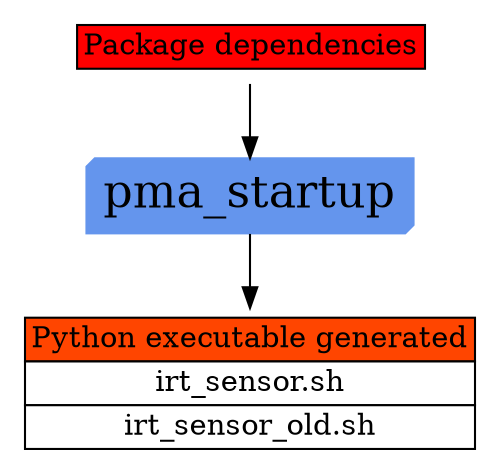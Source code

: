 digraph PkgGenerationGraph {
nodesep=0.1;
node [ shape=plaintext];
pma_startup [ shape=box3d style=filled color="#6495ED" fontsize=22];
find_package [ label=<<table BGCOLOR="#FFFFFF" BORDER="0" CELLBORDER="1" CELLSPACING="0">
  <tr>
    <td ALIGN="CENTER" BGCOLOR="#FF0000" COLSPAN="1">Package dependencies</td>
  </tr>
</table>
>];
add_py_executable [ label=<<table BGCOLOR="#FFFFFF" BORDER="0" CELLBORDER="1" CELLSPACING="0">
  <tr>
    <td ALIGN="CENTER" BGCOLOR="#FF4500" COLSPAN="1">Python executable generated</td>
  </tr>
  <tr>
    <td ALIGN="CENTER" BGCOLOR="#FFFFFF" COLSPAN="1">irt_sensor.sh</td>
  </tr>
  <tr>
    <td ALIGN="CENTER" BGCOLOR="#FFFFFF" COLSPAN="1">irt_sensor_old.sh</td>
  </tr>
</table>
>];
find_package -> pma_startup;
pma_startup -> add_py_executable;
}
